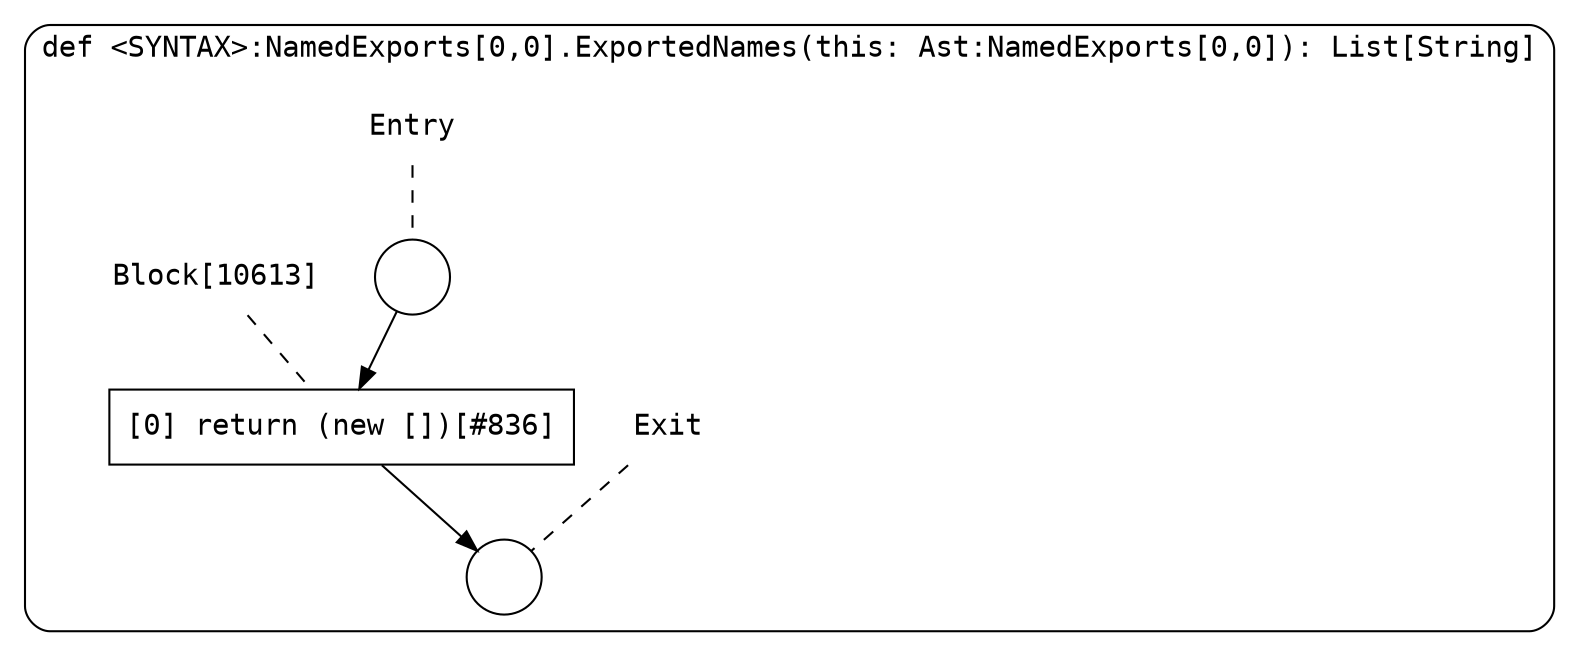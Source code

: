 digraph {
  graph [fontname = "Consolas"]
  node [fontname = "Consolas"]
  edge [fontname = "Consolas"]
  subgraph cluster1949 {
    label = "def <SYNTAX>:NamedExports[0,0].ExportedNames(this: Ast:NamedExports[0,0]): List[String]"
    style = rounded
    cluster1949_entry_name [shape=none, label=<<font color="black">Entry</font>>]
    cluster1949_entry_name -> cluster1949_entry [arrowhead=none, color="black", style=dashed]
    cluster1949_entry [shape=circle label=" " color="black" fillcolor="white" style=filled]
    cluster1949_entry -> node10613 [color="black"]
    cluster1949_exit_name [shape=none, label=<<font color="black">Exit</font>>]
    cluster1949_exit_name -> cluster1949_exit [arrowhead=none, color="black", style=dashed]
    cluster1949_exit [shape=circle label=" " color="black" fillcolor="white" style=filled]
    node10613_name [shape=none, label=<<font color="black">Block[10613]</font>>]
    node10613_name -> node10613 [arrowhead=none, color="black", style=dashed]
    node10613 [shape=box, label=<<font color="black">[0] return (new [])[#836]<BR ALIGN="LEFT"/></font>> color="black" fillcolor="white", style=filled]
    node10613 -> cluster1949_exit [color="black"]
  }
}